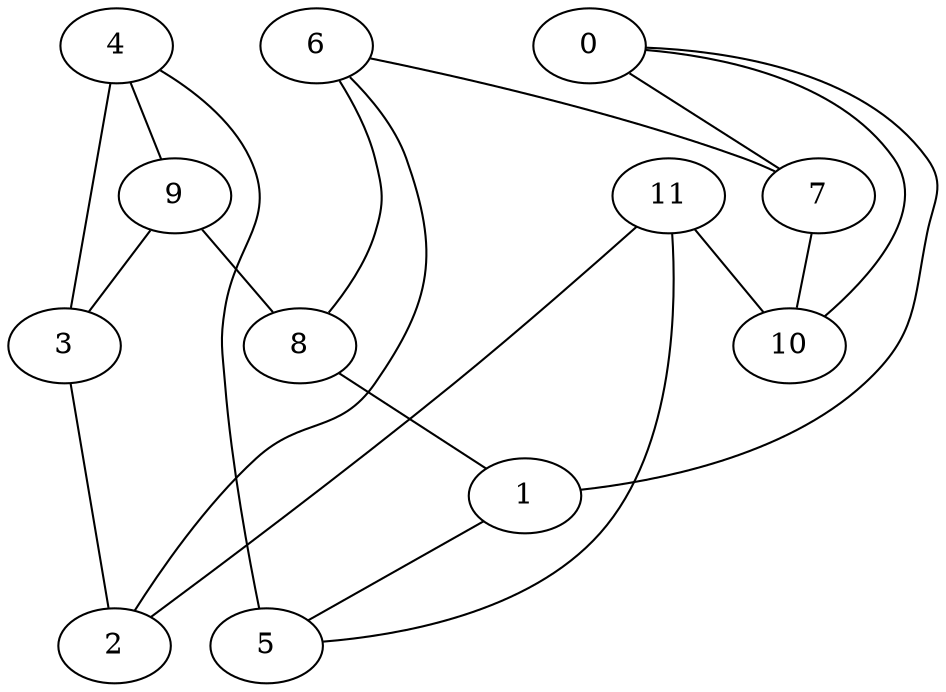 strict graph {


	"4" [  weight=0 ];

	"4" -- "9" [  weight=0 ];

	"4" -- "5" [  weight=0 ];

	"4" -- "3" [  weight=0 ];

	"0" [  weight=0 ];

	"0" -- "10" [  weight=0 ];

	"0" -- "7" [  weight=0 ];

	"0" -- "1" [  weight=0 ];

	"9" [  weight=0 ];

	"9" -- "3" [  weight=0 ];

	"9" -- "8" [  weight=0 ];

	"9" -- "4" [  weight=0 ];

	"6" [  weight=0 ];

	"6" -- "7" [  weight=0 ];

	"6" -- "8" [  weight=0 ];

	"6" -- "2" [  weight=0 ];

	"8" [  weight=0 ];

	"8" -- "6" [  weight=0 ];

	"8" -- "1" [  weight=0 ];

	"8" -- "9" [  weight=0 ];

	"7" [  weight=0 ];

	"7" -- "10" [  weight=0 ];

	"7" [  weight=0 ];

	"7" -- "6" [  weight=0 ];

	"1" [  weight=0 ];

	"1" -- "8" [  weight=0 ];

	"1" -- "5" [  weight=0 ];

	"1" [  weight=0 ];

	"11" [  weight=0 ];

	"11" -- "10" [  weight=0 ];

	"11" -- "5" [  weight=0 ];

	"11" -- "2" [  weight=0 ];

	"10" [  weight=0 ];

	"10" [  weight=0 ];

	"10" -- "7" [  weight=0 ];

	"10" -- "11" [  weight=0 ];

	"5" [  weight=0 ];

	"5" -- "1" [  weight=0 ];

	"5" -- "11" [  weight=0 ];

	"5" -- "4" [  weight=0 ];

	"3" [  weight=0 ];

	"3" -- "2" [  weight=0 ];

	"3" -- "9" [  weight=0 ];

	"3" -- "4" [  weight=0 ];

	"2" [  weight=0 ];

	"2" -- "3" [  weight=0 ];

	"2" -- "6" [  weight=0 ];

	"2" -- "11" [  weight=0 ];

}
